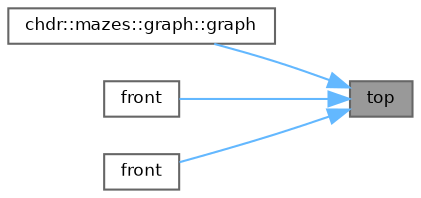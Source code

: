 digraph "top"
{
 // LATEX_PDF_SIZE
  bgcolor="transparent";
  edge [fontname=Helvetica,fontsize=8,labelfontname=Helvetica,labelfontsize=8];
  node [fontname=Helvetica,fontsize=8,shape=box,height=0.2,width=0.4];
  rankdir="RL";
  Node1 [id="Node000001",label="top",height=0.2,width=0.4,color="gray40", fillcolor="grey60", style="filled", fontcolor="black",tooltip="Provides access to the top element of the stack."];
  Node1 -> Node2 [id="edge1_Node000001_Node000002",dir="back",color="steelblue1",style="solid",tooltip=" "];
  Node2 [id="Node000002",label="chdr::mazes::graph::graph",height=0.2,width=0.4,color="grey40", fillcolor="white", style="filled",URL="$d9/dcb/classchdr_1_1mazes_1_1graph_a5ca1351a03df5ff49f85cc4b5669cefc.html#a5ca1351a03df5ff49f85cc4b5669cefc",tooltip="Constructs a graph instance from a grid structure."];
  Node1 -> Node3 [id="edge2_Node000001_Node000003",dir="back",color="steelblue1",style="solid",tooltip=" "];
  Node3 [id="Node000003",label="front",height=0.2,width=0.4,color="grey40", fillcolor="white", style="filled",URL="$db/dc9/classchdr_1_1stack_a66ae5a391f699d2e564c2545ab9c6d82.html#a66ae5a391f699d2e564c2545ab9c6d82",tooltip="Provides access to the top element of the stack."];
  Node1 -> Node4 [id="edge3_Node000001_Node000004",dir="back",color="steelblue1",style="solid",tooltip=" "];
  Node4 [id="Node000004",label="front",height=0.2,width=0.4,color="grey40", fillcolor="white", style="filled",URL="$db/dc9/classchdr_1_1stack_acbf9b62bac7333654c7862dc8cfd1e48.html#acbf9b62bac7333654c7862dc8cfd1e48",tooltip="Provides access to the top element of the stack."];
}
